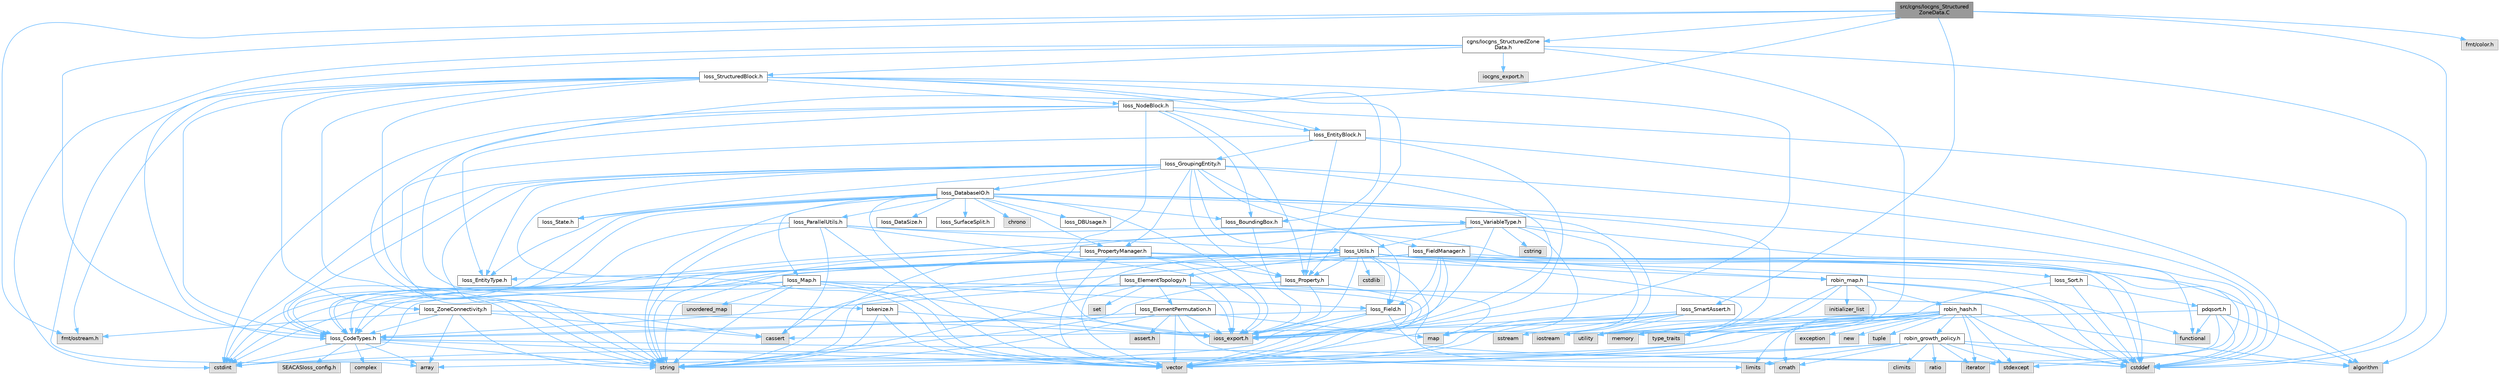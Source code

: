 digraph "src/cgns/Iocgns_StructuredZoneData.C"
{
 // INTERACTIVE_SVG=YES
 // LATEX_PDF_SIZE
  bgcolor="transparent";
  edge [fontname=Helvetica,fontsize=10,labelfontname=Helvetica,labelfontsize=10];
  node [fontname=Helvetica,fontsize=10,shape=box,height=0.2,width=0.4];
  Node1 [id="Node000001",label="src/cgns/Iocgns_Structured\lZoneData.C",height=0.2,width=0.4,color="gray40", fillcolor="grey60", style="filled", fontcolor="black",tooltip=" "];
  Node1 -> Node2 [id="edge1_Node000001_Node000002",color="steelblue1",style="solid",tooltip=" "];
  Node2 [id="Node000002",label="Ioss_CodeTypes.h",height=0.2,width=0.4,color="grey40", fillcolor="white", style="filled",URL="$Ioss__CodeTypes_8h.html",tooltip=" "];
  Node2 -> Node3 [id="edge2_Node000002_Node000003",color="steelblue1",style="solid",tooltip=" "];
  Node3 [id="Node000003",label="array",height=0.2,width=0.4,color="grey60", fillcolor="#E0E0E0", style="filled",tooltip=" "];
  Node2 -> Node4 [id="edge3_Node000002_Node000004",color="steelblue1",style="solid",tooltip=" "];
  Node4 [id="Node000004",label="cstddef",height=0.2,width=0.4,color="grey60", fillcolor="#E0E0E0", style="filled",tooltip=" "];
  Node2 -> Node5 [id="edge4_Node000002_Node000005",color="steelblue1",style="solid",tooltip=" "];
  Node5 [id="Node000005",label="cstdint",height=0.2,width=0.4,color="grey60", fillcolor="#E0E0E0", style="filled",tooltip=" "];
  Node2 -> Node6 [id="edge5_Node000002_Node000006",color="steelblue1",style="solid",tooltip=" "];
  Node6 [id="Node000006",label="string",height=0.2,width=0.4,color="grey60", fillcolor="#E0E0E0", style="filled",tooltip=" "];
  Node2 -> Node7 [id="edge6_Node000002_Node000007",color="steelblue1",style="solid",tooltip=" "];
  Node7 [id="Node000007",label="vector",height=0.2,width=0.4,color="grey60", fillcolor="#E0E0E0", style="filled",tooltip=" "];
  Node2 -> Node8 [id="edge7_Node000002_Node000008",color="steelblue1",style="solid",tooltip=" "];
  Node8 [id="Node000008",label="SEACASIoss_config.h",height=0.2,width=0.4,color="grey60", fillcolor="#E0E0E0", style="filled",tooltip=" "];
  Node2 -> Node9 [id="edge8_Node000002_Node000009",color="steelblue1",style="solid",tooltip=" "];
  Node9 [id="Node000009",label="complex",height=0.2,width=0.4,color="grey60", fillcolor="#E0E0E0", style="filled",tooltip=" "];
  Node1 -> Node10 [id="edge9_Node000001_Node000010",color="steelblue1",style="solid",tooltip=" "];
  Node10 [id="Node000010",label="Ioss_SmartAssert.h",height=0.2,width=0.4,color="grey40", fillcolor="white", style="filled",URL="$Ioss__SmartAssert_8h.html",tooltip=" "];
  Node10 -> Node11 [id="edge10_Node000010_Node000011",color="steelblue1",style="solid",tooltip=" "];
  Node11 [id="Node000011",label="ioss_export.h",height=0.2,width=0.4,color="grey60", fillcolor="#E0E0E0", style="filled",tooltip=" "];
  Node10 -> Node12 [id="edge11_Node000010_Node000012",color="steelblue1",style="solid",tooltip=" "];
  Node12 [id="Node000012",label="iostream",height=0.2,width=0.4,color="grey60", fillcolor="#E0E0E0", style="filled",tooltip=" "];
  Node10 -> Node13 [id="edge12_Node000010_Node000013",color="steelblue1",style="solid",tooltip=" "];
  Node13 [id="Node000013",label="map",height=0.2,width=0.4,color="grey60", fillcolor="#E0E0E0", style="filled",tooltip=" "];
  Node10 -> Node14 [id="edge13_Node000010_Node000014",color="steelblue1",style="solid",tooltip=" "];
  Node14 [id="Node000014",label="sstream",height=0.2,width=0.4,color="grey60", fillcolor="#E0E0E0", style="filled",tooltip=" "];
  Node10 -> Node6 [id="edge14_Node000010_Node000006",color="steelblue1",style="solid",tooltip=" "];
  Node10 -> Node15 [id="edge15_Node000010_Node000015",color="steelblue1",style="solid",tooltip=" "];
  Node15 [id="Node000015",label="utility",height=0.2,width=0.4,color="grey60", fillcolor="#E0E0E0", style="filled",tooltip=" "];
  Node10 -> Node7 [id="edge16_Node000010_Node000007",color="steelblue1",style="solid",tooltip=" "];
  Node1 -> Node16 [id="edge17_Node000001_Node000016",color="steelblue1",style="solid",tooltip=" "];
  Node16 [id="Node000016",label="algorithm",height=0.2,width=0.4,color="grey60", fillcolor="#E0E0E0", style="filled",tooltip=" "];
  Node1 -> Node17 [id="edge18_Node000001_Node000017",color="steelblue1",style="solid",tooltip=" "];
  Node17 [id="Node000017",label="cgns/Iocgns_StructuredZone\lData.h",height=0.2,width=0.4,color="grey40", fillcolor="white", style="filled",URL="$Iocgns__StructuredZoneData_8h.html",tooltip=" "];
  Node17 -> Node18 [id="edge19_Node000017_Node000018",color="steelblue1",style="solid",tooltip=" "];
  Node18 [id="Node000018",label="iocgns_export.h",height=0.2,width=0.4,color="grey60", fillcolor="#E0E0E0", style="filled",tooltip=" "];
  Node17 -> Node2 [id="edge20_Node000017_Node000002",color="steelblue1",style="solid",tooltip=" "];
  Node17 -> Node19 [id="edge21_Node000017_Node000019",color="steelblue1",style="solid",tooltip=" "];
  Node19 [id="Node000019",label="Ioss_StructuredBlock.h",height=0.2,width=0.4,color="grey40", fillcolor="white", style="filled",URL="$Ioss__StructuredBlock_8h.html",tooltip=" "];
  Node19 -> Node11 [id="edge22_Node000019_Node000011",color="steelblue1",style="solid",tooltip=" "];
  Node19 -> Node20 [id="edge23_Node000019_Node000020",color="steelblue1",style="solid",tooltip=" "];
  Node20 [id="Node000020",label="Ioss_BoundingBox.h",height=0.2,width=0.4,color="grey40", fillcolor="white", style="filled",URL="$Ioss__BoundingBox_8h.html",tooltip=" "];
  Node20 -> Node11 [id="edge24_Node000020_Node000011",color="steelblue1",style="solid",tooltip=" "];
  Node19 -> Node2 [id="edge25_Node000019_Node000002",color="steelblue1",style="solid",tooltip=" "];
  Node19 -> Node21 [id="edge26_Node000019_Node000021",color="steelblue1",style="solid",tooltip=" "];
  Node21 [id="Node000021",label="Ioss_EntityBlock.h",height=0.2,width=0.4,color="grey40", fillcolor="white", style="filled",URL="$Ioss__EntityBlock_8h.html",tooltip=" "];
  Node21 -> Node11 [id="edge27_Node000021_Node000011",color="steelblue1",style="solid",tooltip=" "];
  Node21 -> Node22 [id="edge28_Node000021_Node000022",color="steelblue1",style="solid",tooltip=" "];
  Node22 [id="Node000022",label="Ioss_GroupingEntity.h",height=0.2,width=0.4,color="grey40", fillcolor="white", style="filled",URL="$Ioss__GroupingEntity_8h.html",tooltip=" "];
  Node22 -> Node11 [id="edge29_Node000022_Node000011",color="steelblue1",style="solid",tooltip=" "];
  Node22 -> Node2 [id="edge30_Node000022_Node000002",color="steelblue1",style="solid",tooltip=" "];
  Node22 -> Node23 [id="edge31_Node000022_Node000023",color="steelblue1",style="solid",tooltip=" "];
  Node23 [id="Node000023",label="Ioss_DatabaseIO.h",height=0.2,width=0.4,color="grey40", fillcolor="white", style="filled",URL="$Ioss__DatabaseIO_8h.html",tooltip=" "];
  Node23 -> Node11 [id="edge32_Node000023_Node000011",color="steelblue1",style="solid",tooltip=" "];
  Node23 -> Node20 [id="edge33_Node000023_Node000020",color="steelblue1",style="solid",tooltip=" "];
  Node23 -> Node2 [id="edge34_Node000023_Node000002",color="steelblue1",style="solid",tooltip=" "];
  Node23 -> Node24 [id="edge35_Node000023_Node000024",color="steelblue1",style="solid",tooltip=" "];
  Node24 [id="Node000024",label="Ioss_DBUsage.h",height=0.2,width=0.4,color="grey40", fillcolor="white", style="filled",URL="$Ioss__DBUsage_8h.html",tooltip=" "];
  Node23 -> Node25 [id="edge36_Node000023_Node000025",color="steelblue1",style="solid",tooltip=" "];
  Node25 [id="Node000025",label="Ioss_DataSize.h",height=0.2,width=0.4,color="grey40", fillcolor="white", style="filled",URL="$Ioss__DataSize_8h.html",tooltip=" "];
  Node23 -> Node26 [id="edge37_Node000023_Node000026",color="steelblue1",style="solid",tooltip=" "];
  Node26 [id="Node000026",label="Ioss_EntityType.h",height=0.2,width=0.4,color="grey40", fillcolor="white", style="filled",URL="$Ioss__EntityType_8h.html",tooltip=" "];
  Node23 -> Node27 [id="edge38_Node000023_Node000027",color="steelblue1",style="solid",tooltip=" "];
  Node27 [id="Node000027",label="Ioss_Map.h",height=0.2,width=0.4,color="grey40", fillcolor="white", style="filled",URL="$Ioss__Map_8h.html",tooltip=" "];
  Node27 -> Node11 [id="edge39_Node000027_Node000011",color="steelblue1",style="solid",tooltip=" "];
  Node27 -> Node2 [id="edge40_Node000027_Node000002",color="steelblue1",style="solid",tooltip=" "];
  Node27 -> Node28 [id="edge41_Node000027_Node000028",color="steelblue1",style="solid",tooltip=" "];
  Node28 [id="Node000028",label="Ioss_Field.h",height=0.2,width=0.4,color="grey40", fillcolor="white", style="filled",URL="$Ioss__Field_8h.html",tooltip=" "];
  Node28 -> Node11 [id="edge42_Node000028_Node000011",color="steelblue1",style="solid",tooltip=" "];
  Node28 -> Node2 [id="edge43_Node000028_Node000002",color="steelblue1",style="solid",tooltip=" "];
  Node28 -> Node4 [id="edge44_Node000028_Node000004",color="steelblue1",style="solid",tooltip=" "];
  Node28 -> Node6 [id="edge45_Node000028_Node000006",color="steelblue1",style="solid",tooltip=" "];
  Node28 -> Node7 [id="edge46_Node000028_Node000007",color="steelblue1",style="solid",tooltip=" "];
  Node27 -> Node4 [id="edge47_Node000027_Node000004",color="steelblue1",style="solid",tooltip=" "];
  Node27 -> Node5 [id="edge48_Node000027_Node000005",color="steelblue1",style="solid",tooltip=" "];
  Node27 -> Node6 [id="edge49_Node000027_Node000006",color="steelblue1",style="solid",tooltip=" "];
  Node27 -> Node7 [id="edge50_Node000027_Node000007",color="steelblue1",style="solid",tooltip=" "];
  Node27 -> Node29 [id="edge51_Node000027_Node000029",color="steelblue1",style="solid",tooltip=" "];
  Node29 [id="Node000029",label="unordered_map",height=0.2,width=0.4,color="grey60", fillcolor="#E0E0E0", style="filled",tooltip=" "];
  Node23 -> Node30 [id="edge52_Node000023_Node000030",color="steelblue1",style="solid",tooltip=" "];
  Node30 [id="Node000030",label="Ioss_ParallelUtils.h",height=0.2,width=0.4,color="grey40", fillcolor="white", style="filled",URL="$Ioss__ParallelUtils_8h.html",tooltip=" "];
  Node30 -> Node11 [id="edge53_Node000030_Node000011",color="steelblue1",style="solid",tooltip=" "];
  Node30 -> Node2 [id="edge54_Node000030_Node000002",color="steelblue1",style="solid",tooltip=" "];
  Node30 -> Node31 [id="edge55_Node000030_Node000031",color="steelblue1",style="solid",tooltip=" "];
  Node31 [id="Node000031",label="Ioss_Utils.h",height=0.2,width=0.4,color="grey40", fillcolor="white", style="filled",URL="$Ioss__Utils_8h.html",tooltip=" "];
  Node31 -> Node11 [id="edge56_Node000031_Node000011",color="steelblue1",style="solid",tooltip=" "];
  Node31 -> Node2 [id="edge57_Node000031_Node000002",color="steelblue1",style="solid",tooltip=" "];
  Node31 -> Node32 [id="edge58_Node000031_Node000032",color="steelblue1",style="solid",tooltip=" "];
  Node32 [id="Node000032",label="Ioss_ElementTopology.h",height=0.2,width=0.4,color="grey40", fillcolor="white", style="filled",URL="$Ioss__ElementTopology_8h.html",tooltip=" "];
  Node32 -> Node11 [id="edge59_Node000032_Node000011",color="steelblue1",style="solid",tooltip=" "];
  Node32 -> Node2 [id="edge60_Node000032_Node000002",color="steelblue1",style="solid",tooltip=" "];
  Node32 -> Node33 [id="edge61_Node000032_Node000033",color="steelblue1",style="solid",tooltip=" "];
  Node33 [id="Node000033",label="Ioss_ElementPermutation.h",height=0.2,width=0.4,color="grey40", fillcolor="white", style="filled",URL="$Ioss__ElementPermutation_8h.html",tooltip=" "];
  Node33 -> Node11 [id="edge62_Node000033_Node000011",color="steelblue1",style="solid",tooltip=" "];
  Node33 -> Node2 [id="edge63_Node000033_Node000002",color="steelblue1",style="solid",tooltip=" "];
  Node33 -> Node34 [id="edge64_Node000033_Node000034",color="steelblue1",style="solid",tooltip=" "];
  Node34 [id="Node000034",label="assert.h",height=0.2,width=0.4,color="grey60", fillcolor="#E0E0E0", style="filled",tooltip=" "];
  Node33 -> Node35 [id="edge65_Node000033_Node000035",color="steelblue1",style="solid",tooltip=" "];
  Node35 [id="Node000035",label="limits",height=0.2,width=0.4,color="grey60", fillcolor="#E0E0E0", style="filled",tooltip=" "];
  Node33 -> Node13 [id="edge66_Node000033_Node000013",color="steelblue1",style="solid",tooltip=" "];
  Node33 -> Node6 [id="edge67_Node000033_Node000006",color="steelblue1",style="solid",tooltip=" "];
  Node33 -> Node7 [id="edge68_Node000033_Node000007",color="steelblue1",style="solid",tooltip=" "];
  Node32 -> Node13 [id="edge69_Node000032_Node000013",color="steelblue1",style="solid",tooltip=" "];
  Node32 -> Node36 [id="edge70_Node000032_Node000036",color="steelblue1",style="solid",tooltip=" "];
  Node36 [id="Node000036",label="set",height=0.2,width=0.4,color="grey60", fillcolor="#E0E0E0", style="filled",tooltip=" "];
  Node32 -> Node6 [id="edge71_Node000032_Node000006",color="steelblue1",style="solid",tooltip=" "];
  Node32 -> Node7 [id="edge72_Node000032_Node000007",color="steelblue1",style="solid",tooltip=" "];
  Node31 -> Node26 [id="edge73_Node000031_Node000026",color="steelblue1",style="solid",tooltip=" "];
  Node31 -> Node28 [id="edge74_Node000031_Node000028",color="steelblue1",style="solid",tooltip=" "];
  Node31 -> Node37 [id="edge75_Node000031_Node000037",color="steelblue1",style="solid",tooltip=" "];
  Node37 [id="Node000037",label="Ioss_Property.h",height=0.2,width=0.4,color="grey40", fillcolor="white", style="filled",URL="$Ioss__Property_8h.html",tooltip=" "];
  Node37 -> Node11 [id="edge76_Node000037_Node000011",color="steelblue1",style="solid",tooltip=" "];
  Node37 -> Node5 [id="edge77_Node000037_Node000005",color="steelblue1",style="solid",tooltip=" "];
  Node37 -> Node6 [id="edge78_Node000037_Node000006",color="steelblue1",style="solid",tooltip=" "];
  Node37 -> Node7 [id="edge79_Node000037_Node000007",color="steelblue1",style="solid",tooltip=" "];
  Node31 -> Node38 [id="edge80_Node000031_Node000038",color="steelblue1",style="solid",tooltip=" "];
  Node38 [id="Node000038",label="Ioss_Sort.h",height=0.2,width=0.4,color="grey40", fillcolor="white", style="filled",URL="$Ioss__Sort_8h.html",tooltip=" "];
  Node38 -> Node39 [id="edge81_Node000038_Node000039",color="steelblue1",style="solid",tooltip=" "];
  Node39 [id="Node000039",label="pdqsort.h",height=0.2,width=0.4,color="grey40", fillcolor="white", style="filled",URL="$pdqsort_8h.html",tooltip=" "];
  Node39 -> Node16 [id="edge82_Node000039_Node000016",color="steelblue1",style="solid",tooltip=" "];
  Node39 -> Node4 [id="edge83_Node000039_Node000004",color="steelblue1",style="solid",tooltip=" "];
  Node39 -> Node40 [id="edge84_Node000039_Node000040",color="steelblue1",style="solid",tooltip=" "];
  Node40 [id="Node000040",label="functional",height=0.2,width=0.4,color="grey60", fillcolor="#E0E0E0", style="filled",tooltip=" "];
  Node39 -> Node41 [id="edge85_Node000039_Node000041",color="steelblue1",style="solid",tooltip=" "];
  Node41 [id="Node000041",label="iterator",height=0.2,width=0.4,color="grey60", fillcolor="#E0E0E0", style="filled",tooltip=" "];
  Node39 -> Node15 [id="edge86_Node000039_Node000015",color="steelblue1",style="solid",tooltip=" "];
  Node38 -> Node4 [id="edge87_Node000038_Node000004",color="steelblue1",style="solid",tooltip=" "];
  Node38 -> Node7 [id="edge88_Node000038_Node000007",color="steelblue1",style="solid",tooltip=" "];
  Node31 -> Node16 [id="edge89_Node000031_Node000016",color="steelblue1",style="solid",tooltip=" "];
  Node31 -> Node42 [id="edge90_Node000031_Node000042",color="steelblue1",style="solid",tooltip=" "];
  Node42 [id="Node000042",label="cassert",height=0.2,width=0.4,color="grey60", fillcolor="#E0E0E0", style="filled",tooltip=" "];
  Node31 -> Node43 [id="edge91_Node000031_Node000043",color="steelblue1",style="solid",tooltip=" "];
  Node43 [id="Node000043",label="cmath",height=0.2,width=0.4,color="grey60", fillcolor="#E0E0E0", style="filled",tooltip=" "];
  Node31 -> Node4 [id="edge92_Node000031_Node000004",color="steelblue1",style="solid",tooltip=" "];
  Node31 -> Node5 [id="edge93_Node000031_Node000005",color="steelblue1",style="solid",tooltip=" "];
  Node31 -> Node44 [id="edge94_Node000031_Node000044",color="steelblue1",style="solid",tooltip=" "];
  Node44 [id="Node000044",label="cstdlib",height=0.2,width=0.4,color="grey60", fillcolor="#E0E0E0", style="filled",tooltip=" "];
  Node31 -> Node12 [id="edge95_Node000031_Node000012",color="steelblue1",style="solid",tooltip=" "];
  Node31 -> Node45 [id="edge96_Node000031_Node000045",color="steelblue1",style="solid",tooltip=" "];
  Node45 [id="Node000045",label="stdexcept",height=0.2,width=0.4,color="grey60", fillcolor="#E0E0E0", style="filled",tooltip=" "];
  Node31 -> Node6 [id="edge97_Node000031_Node000006",color="steelblue1",style="solid",tooltip=" "];
  Node31 -> Node7 [id="edge98_Node000031_Node000007",color="steelblue1",style="solid",tooltip=" "];
  Node30 -> Node42 [id="edge99_Node000030_Node000042",color="steelblue1",style="solid",tooltip=" "];
  Node30 -> Node4 [id="edge100_Node000030_Node000004",color="steelblue1",style="solid",tooltip=" "];
  Node30 -> Node6 [id="edge101_Node000030_Node000006",color="steelblue1",style="solid",tooltip=" "];
  Node30 -> Node7 [id="edge102_Node000030_Node000007",color="steelblue1",style="solid",tooltip=" "];
  Node23 -> Node46 [id="edge103_Node000023_Node000046",color="steelblue1",style="solid",tooltip=" "];
  Node46 [id="Node000046",label="Ioss_PropertyManager.h",height=0.2,width=0.4,color="grey40", fillcolor="white", style="filled",URL="$Ioss__PropertyManager_8h.html",tooltip=" "];
  Node46 -> Node11 [id="edge104_Node000046_Node000011",color="steelblue1",style="solid",tooltip=" "];
  Node46 -> Node2 [id="edge105_Node000046_Node000002",color="steelblue1",style="solid",tooltip=" "];
  Node46 -> Node37 [id="edge106_Node000046_Node000037",color="steelblue1",style="solid",tooltip=" "];
  Node46 -> Node4 [id="edge107_Node000046_Node000004",color="steelblue1",style="solid",tooltip=" "];
  Node46 -> Node6 [id="edge108_Node000046_Node000006",color="steelblue1",style="solid",tooltip=" "];
  Node46 -> Node7 [id="edge109_Node000046_Node000007",color="steelblue1",style="solid",tooltip=" "];
  Node46 -> Node47 [id="edge110_Node000046_Node000047",color="steelblue1",style="solid",tooltip=" "];
  Node47 [id="Node000047",label="robin_map.h",height=0.2,width=0.4,color="grey40", fillcolor="white", style="filled",URL="$robin__map_8h.html",tooltip=" "];
  Node47 -> Node4 [id="edge111_Node000047_Node000004",color="steelblue1",style="solid",tooltip=" "];
  Node47 -> Node40 [id="edge112_Node000047_Node000040",color="steelblue1",style="solid",tooltip=" "];
  Node47 -> Node48 [id="edge113_Node000047_Node000048",color="steelblue1",style="solid",tooltip=" "];
  Node48 [id="Node000048",label="initializer_list",height=0.2,width=0.4,color="grey60", fillcolor="#E0E0E0", style="filled",tooltip=" "];
  Node47 -> Node49 [id="edge114_Node000047_Node000049",color="steelblue1",style="solid",tooltip=" "];
  Node49 [id="Node000049",label="memory",height=0.2,width=0.4,color="grey60", fillcolor="#E0E0E0", style="filled",tooltip=" "];
  Node47 -> Node50 [id="edge115_Node000047_Node000050",color="steelblue1",style="solid",tooltip=" "];
  Node50 [id="Node000050",label="type_traits",height=0.2,width=0.4,color="grey60", fillcolor="#E0E0E0", style="filled",tooltip=" "];
  Node47 -> Node15 [id="edge116_Node000047_Node000015",color="steelblue1",style="solid",tooltip=" "];
  Node47 -> Node51 [id="edge117_Node000047_Node000051",color="steelblue1",style="solid",tooltip=" "];
  Node51 [id="Node000051",label="robin_hash.h",height=0.2,width=0.4,color="grey40", fillcolor="white", style="filled",URL="$robin__hash_8h.html",tooltip=" "];
  Node51 -> Node16 [id="edge118_Node000051_Node000016",color="steelblue1",style="solid",tooltip=" "];
  Node51 -> Node42 [id="edge119_Node000051_Node000042",color="steelblue1",style="solid",tooltip=" "];
  Node51 -> Node43 [id="edge120_Node000051_Node000043",color="steelblue1",style="solid",tooltip=" "];
  Node51 -> Node4 [id="edge121_Node000051_Node000004",color="steelblue1",style="solid",tooltip=" "];
  Node51 -> Node5 [id="edge122_Node000051_Node000005",color="steelblue1",style="solid",tooltip=" "];
  Node51 -> Node52 [id="edge123_Node000051_Node000052",color="steelblue1",style="solid",tooltip=" "];
  Node52 [id="Node000052",label="exception",height=0.2,width=0.4,color="grey60", fillcolor="#E0E0E0", style="filled",tooltip=" "];
  Node51 -> Node41 [id="edge124_Node000051_Node000041",color="steelblue1",style="solid",tooltip=" "];
  Node51 -> Node35 [id="edge125_Node000051_Node000035",color="steelblue1",style="solid",tooltip=" "];
  Node51 -> Node49 [id="edge126_Node000051_Node000049",color="steelblue1",style="solid",tooltip=" "];
  Node51 -> Node53 [id="edge127_Node000051_Node000053",color="steelblue1",style="solid",tooltip=" "];
  Node53 [id="Node000053",label="new",height=0.2,width=0.4,color="grey60", fillcolor="#E0E0E0", style="filled",tooltip=" "];
  Node51 -> Node45 [id="edge128_Node000051_Node000045",color="steelblue1",style="solid",tooltip=" "];
  Node51 -> Node54 [id="edge129_Node000051_Node000054",color="steelblue1",style="solid",tooltip=" "];
  Node54 [id="Node000054",label="tuple",height=0.2,width=0.4,color="grey60", fillcolor="#E0E0E0", style="filled",tooltip=" "];
  Node51 -> Node50 [id="edge130_Node000051_Node000050",color="steelblue1",style="solid",tooltip=" "];
  Node51 -> Node15 [id="edge131_Node000051_Node000015",color="steelblue1",style="solid",tooltip=" "];
  Node51 -> Node7 [id="edge132_Node000051_Node000007",color="steelblue1",style="solid",tooltip=" "];
  Node51 -> Node55 [id="edge133_Node000051_Node000055",color="steelblue1",style="solid",tooltip=" "];
  Node55 [id="Node000055",label="robin_growth_policy.h",height=0.2,width=0.4,color="grey40", fillcolor="white", style="filled",URL="$robin__growth__policy_8h.html",tooltip=" "];
  Node55 -> Node16 [id="edge134_Node000055_Node000016",color="steelblue1",style="solid",tooltip=" "];
  Node55 -> Node3 [id="edge135_Node000055_Node000003",color="steelblue1",style="solid",tooltip=" "];
  Node55 -> Node56 [id="edge136_Node000055_Node000056",color="steelblue1",style="solid",tooltip=" "];
  Node56 [id="Node000056",label="climits",height=0.2,width=0.4,color="grey60", fillcolor="#E0E0E0", style="filled",tooltip=" "];
  Node55 -> Node43 [id="edge137_Node000055_Node000043",color="steelblue1",style="solid",tooltip=" "];
  Node55 -> Node4 [id="edge138_Node000055_Node000004",color="steelblue1",style="solid",tooltip=" "];
  Node55 -> Node5 [id="edge139_Node000055_Node000005",color="steelblue1",style="solid",tooltip=" "];
  Node55 -> Node41 [id="edge140_Node000055_Node000041",color="steelblue1",style="solid",tooltip=" "];
  Node55 -> Node35 [id="edge141_Node000055_Node000035",color="steelblue1",style="solid",tooltip=" "];
  Node55 -> Node57 [id="edge142_Node000055_Node000057",color="steelblue1",style="solid",tooltip=" "];
  Node57 [id="Node000057",label="ratio",height=0.2,width=0.4,color="grey60", fillcolor="#E0E0E0", style="filled",tooltip=" "];
  Node55 -> Node45 [id="edge143_Node000055_Node000045",color="steelblue1",style="solid",tooltip=" "];
  Node23 -> Node58 [id="edge144_Node000023_Node000058",color="steelblue1",style="solid",tooltip=" "];
  Node58 [id="Node000058",label="Ioss_State.h",height=0.2,width=0.4,color="grey40", fillcolor="white", style="filled",URL="$Ioss__State_8h.html",tooltip=" "];
  Node23 -> Node59 [id="edge145_Node000023_Node000059",color="steelblue1",style="solid",tooltip=" "];
  Node59 [id="Node000059",label="Ioss_SurfaceSplit.h",height=0.2,width=0.4,color="grey40", fillcolor="white", style="filled",URL="$Ioss__SurfaceSplit_8h.html",tooltip=" "];
  Node23 -> Node60 [id="edge146_Node000023_Node000060",color="steelblue1",style="solid",tooltip=" "];
  Node60 [id="Node000060",label="chrono",height=0.2,width=0.4,color="grey60", fillcolor="#E0E0E0", style="filled",tooltip=" "];
  Node23 -> Node4 [id="edge147_Node000023_Node000004",color="steelblue1",style="solid",tooltip=" "];
  Node23 -> Node5 [id="edge148_Node000023_Node000005",color="steelblue1",style="solid",tooltip=" "];
  Node23 -> Node13 [id="edge149_Node000023_Node000013",color="steelblue1",style="solid",tooltip=" "];
  Node23 -> Node6 [id="edge150_Node000023_Node000006",color="steelblue1",style="solid",tooltip=" "];
  Node23 -> Node15 [id="edge151_Node000023_Node000015",color="steelblue1",style="solid",tooltip=" "];
  Node23 -> Node7 [id="edge152_Node000023_Node000007",color="steelblue1",style="solid",tooltip=" "];
  Node22 -> Node26 [id="edge153_Node000022_Node000026",color="steelblue1",style="solid",tooltip=" "];
  Node22 -> Node28 [id="edge154_Node000022_Node000028",color="steelblue1",style="solid",tooltip=" "];
  Node22 -> Node61 [id="edge155_Node000022_Node000061",color="steelblue1",style="solid",tooltip=" "];
  Node61 [id="Node000061",label="Ioss_FieldManager.h",height=0.2,width=0.4,color="grey40", fillcolor="white", style="filled",URL="$Ioss__FieldManager_8h.html",tooltip=" "];
  Node61 -> Node11 [id="edge156_Node000061_Node000011",color="steelblue1",style="solid",tooltip=" "];
  Node61 -> Node2 [id="edge157_Node000061_Node000002",color="steelblue1",style="solid",tooltip=" "];
  Node61 -> Node28 [id="edge158_Node000061_Node000028",color="steelblue1",style="solid",tooltip=" "];
  Node61 -> Node4 [id="edge159_Node000061_Node000004",color="steelblue1",style="solid",tooltip=" "];
  Node61 -> Node6 [id="edge160_Node000061_Node000006",color="steelblue1",style="solid",tooltip=" "];
  Node61 -> Node7 [id="edge161_Node000061_Node000007",color="steelblue1",style="solid",tooltip=" "];
  Node61 -> Node47 [id="edge162_Node000061_Node000047",color="steelblue1",style="solid",tooltip=" "];
  Node22 -> Node37 [id="edge163_Node000022_Node000037",color="steelblue1",style="solid",tooltip=" "];
  Node22 -> Node46 [id="edge164_Node000022_Node000046",color="steelblue1",style="solid",tooltip=" "];
  Node22 -> Node58 [id="edge165_Node000022_Node000058",color="steelblue1",style="solid",tooltip=" "];
  Node22 -> Node62 [id="edge166_Node000022_Node000062",color="steelblue1",style="solid",tooltip=" "];
  Node62 [id="Node000062",label="Ioss_VariableType.h",height=0.2,width=0.4,color="grey40", fillcolor="white", style="filled",URL="$Ioss__VariableType_8h.html",tooltip=" "];
  Node62 -> Node11 [id="edge167_Node000062_Node000011",color="steelblue1",style="solid",tooltip=" "];
  Node62 -> Node2 [id="edge168_Node000062_Node000002",color="steelblue1",style="solid",tooltip=" "];
  Node62 -> Node31 [id="edge169_Node000062_Node000031",color="steelblue1",style="solid",tooltip=" "];
  Node62 -> Node63 [id="edge170_Node000062_Node000063",color="steelblue1",style="solid",tooltip=" "];
  Node63 [id="Node000063",label="cstring",height=0.2,width=0.4,color="grey60", fillcolor="#E0E0E0", style="filled",tooltip=" "];
  Node62 -> Node40 [id="edge171_Node000062_Node000040",color="steelblue1",style="solid",tooltip=" "];
  Node62 -> Node13 [id="edge172_Node000062_Node000013",color="steelblue1",style="solid",tooltip=" "];
  Node62 -> Node6 [id="edge173_Node000062_Node000006",color="steelblue1",style="solid",tooltip=" "];
  Node62 -> Node7 [id="edge174_Node000062_Node000007",color="steelblue1",style="solid",tooltip=" "];
  Node22 -> Node4 [id="edge175_Node000022_Node000004",color="steelblue1",style="solid",tooltip=" "];
  Node22 -> Node5 [id="edge176_Node000022_Node000005",color="steelblue1",style="solid",tooltip=" "];
  Node22 -> Node6 [id="edge177_Node000022_Node000006",color="steelblue1",style="solid",tooltip=" "];
  Node22 -> Node7 [id="edge178_Node000022_Node000007",color="steelblue1",style="solid",tooltip=" "];
  Node21 -> Node37 [id="edge179_Node000021_Node000037",color="steelblue1",style="solid",tooltip=" "];
  Node21 -> Node4 [id="edge180_Node000021_Node000004",color="steelblue1",style="solid",tooltip=" "];
  Node21 -> Node6 [id="edge181_Node000021_Node000006",color="steelblue1",style="solid",tooltip=" "];
  Node19 -> Node64 [id="edge182_Node000019_Node000064",color="steelblue1",style="solid",tooltip=" "];
  Node64 [id="Node000064",label="Ioss_NodeBlock.h",height=0.2,width=0.4,color="grey40", fillcolor="white", style="filled",URL="$Ioss__NodeBlock_8h.html",tooltip=" "];
  Node64 -> Node11 [id="edge183_Node000064_Node000011",color="steelblue1",style="solid",tooltip=" "];
  Node64 -> Node20 [id="edge184_Node000064_Node000020",color="steelblue1",style="solid",tooltip=" "];
  Node64 -> Node21 [id="edge185_Node000064_Node000021",color="steelblue1",style="solid",tooltip=" "];
  Node64 -> Node26 [id="edge186_Node000064_Node000026",color="steelblue1",style="solid",tooltip=" "];
  Node64 -> Node37 [id="edge187_Node000064_Node000037",color="steelblue1",style="solid",tooltip=" "];
  Node64 -> Node4 [id="edge188_Node000064_Node000004",color="steelblue1",style="solid",tooltip=" "];
  Node64 -> Node5 [id="edge189_Node000064_Node000005",color="steelblue1",style="solid",tooltip=" "];
  Node64 -> Node6 [id="edge190_Node000064_Node000006",color="steelblue1",style="solid",tooltip=" "];
  Node19 -> Node37 [id="edge191_Node000019_Node000037",color="steelblue1",style="solid",tooltip=" "];
  Node19 -> Node65 [id="edge192_Node000019_Node000065",color="steelblue1",style="solid",tooltip=" "];
  Node65 [id="Node000065",label="Ioss_ZoneConnectivity.h",height=0.2,width=0.4,color="grey40", fillcolor="white", style="filled",URL="$Ioss__ZoneConnectivity_8h.html",tooltip=" "];
  Node65 -> Node11 [id="edge193_Node000065_Node000011",color="steelblue1",style="solid",tooltip=" "];
  Node65 -> Node2 [id="edge194_Node000065_Node000002",color="steelblue1",style="solid",tooltip=" "];
  Node65 -> Node3 [id="edge195_Node000065_Node000003",color="steelblue1",style="solid",tooltip=" "];
  Node65 -> Node42 [id="edge196_Node000065_Node000042",color="steelblue1",style="solid",tooltip=" "];
  Node65 -> Node66 [id="edge197_Node000065_Node000066",color="steelblue1",style="solid",tooltip=" "];
  Node66 [id="Node000066",label="fmt/ostream.h",height=0.2,width=0.4,color="grey60", fillcolor="#E0E0E0", style="filled",tooltip=" "];
  Node65 -> Node6 [id="edge198_Node000065_Node000006",color="steelblue1",style="solid",tooltip=" "];
  Node19 -> Node3 [id="edge199_Node000019_Node000003",color="steelblue1",style="solid",tooltip=" "];
  Node19 -> Node42 [id="edge200_Node000019_Node000042",color="steelblue1",style="solid",tooltip=" "];
  Node19 -> Node66 [id="edge201_Node000019_Node000066",color="steelblue1",style="solid",tooltip=" "];
  Node19 -> Node6 [id="edge202_Node000019_Node000006",color="steelblue1",style="solid",tooltip=" "];
  Node17 -> Node4 [id="edge203_Node000017_Node000004",color="steelblue1",style="solid",tooltip=" "];
  Node17 -> Node5 [id="edge204_Node000017_Node000005",color="steelblue1",style="solid",tooltip=" "];
  Node17 -> Node15 [id="edge205_Node000017_Node000015",color="steelblue1",style="solid",tooltip=" "];
  Node1 -> Node67 [id="edge206_Node000001_Node000067",color="steelblue1",style="solid",tooltip=" "];
  Node67 [id="Node000067",label="fmt/color.h",height=0.2,width=0.4,color="grey60", fillcolor="#E0E0E0", style="filled",tooltip=" "];
  Node1 -> Node66 [id="edge207_Node000001_Node000066",color="steelblue1",style="solid",tooltip=" "];
  Node1 -> Node68 [id="edge208_Node000001_Node000068",color="steelblue1",style="solid",tooltip=" "];
  Node68 [id="Node000068",label="tokenize.h",height=0.2,width=0.4,color="grey40", fillcolor="white", style="filled",URL="$tokenize_8h.html",tooltip=" "];
  Node68 -> Node11 [id="edge209_Node000068_Node000011",color="steelblue1",style="solid",tooltip=" "];
  Node68 -> Node6 [id="edge210_Node000068_Node000006",color="steelblue1",style="solid",tooltip=" "];
  Node68 -> Node7 [id="edge211_Node000068_Node000007",color="steelblue1",style="solid",tooltip=" "];
}
